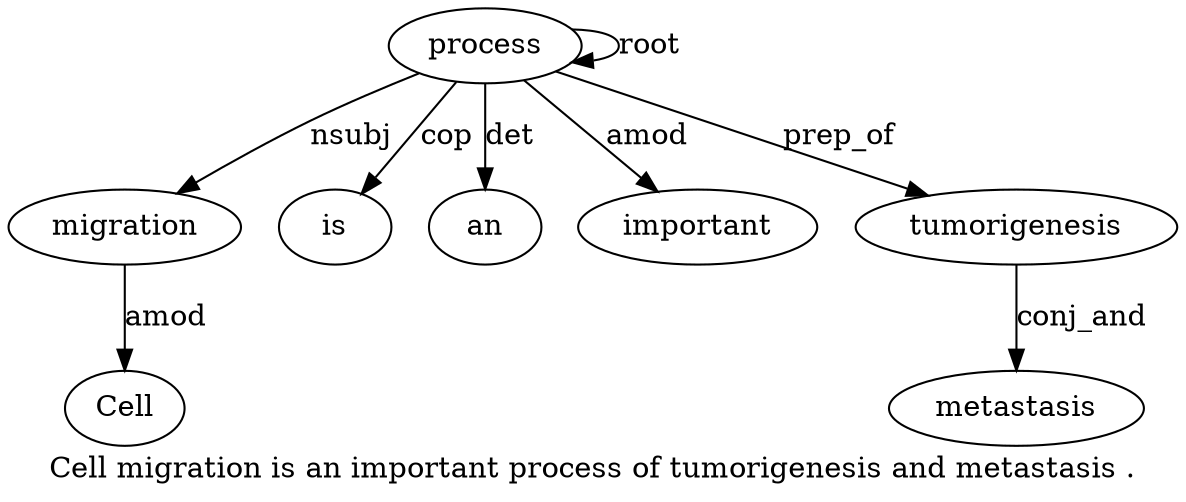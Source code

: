 digraph "Cell migration is an important process of tumorigenesis and metastasis ." {
label="Cell migration is an important process of tumorigenesis and metastasis .";
migration2 [style=filled, fillcolor=white, label=migration];
Cell1 [style=filled, fillcolor=white, label=Cell];
migration2 -> Cell1  [label=amod];
process6 [style=filled, fillcolor=white, label=process];
process6 -> migration2  [label=nsubj];
is3 [style=filled, fillcolor=white, label=is];
process6 -> is3  [label=cop];
an4 [style=filled, fillcolor=white, label=an];
process6 -> an4  [label=det];
important5 [style=filled, fillcolor=white, label=important];
process6 -> important5  [label=amod];
process6 -> process6  [label=root];
tumorigenesis8 [style=filled, fillcolor=white, label=tumorigenesis];
process6 -> tumorigenesis8  [label=prep_of];
metastasis10 [style=filled, fillcolor=white, label=metastasis];
tumorigenesis8 -> metastasis10  [label=conj_and];
}
